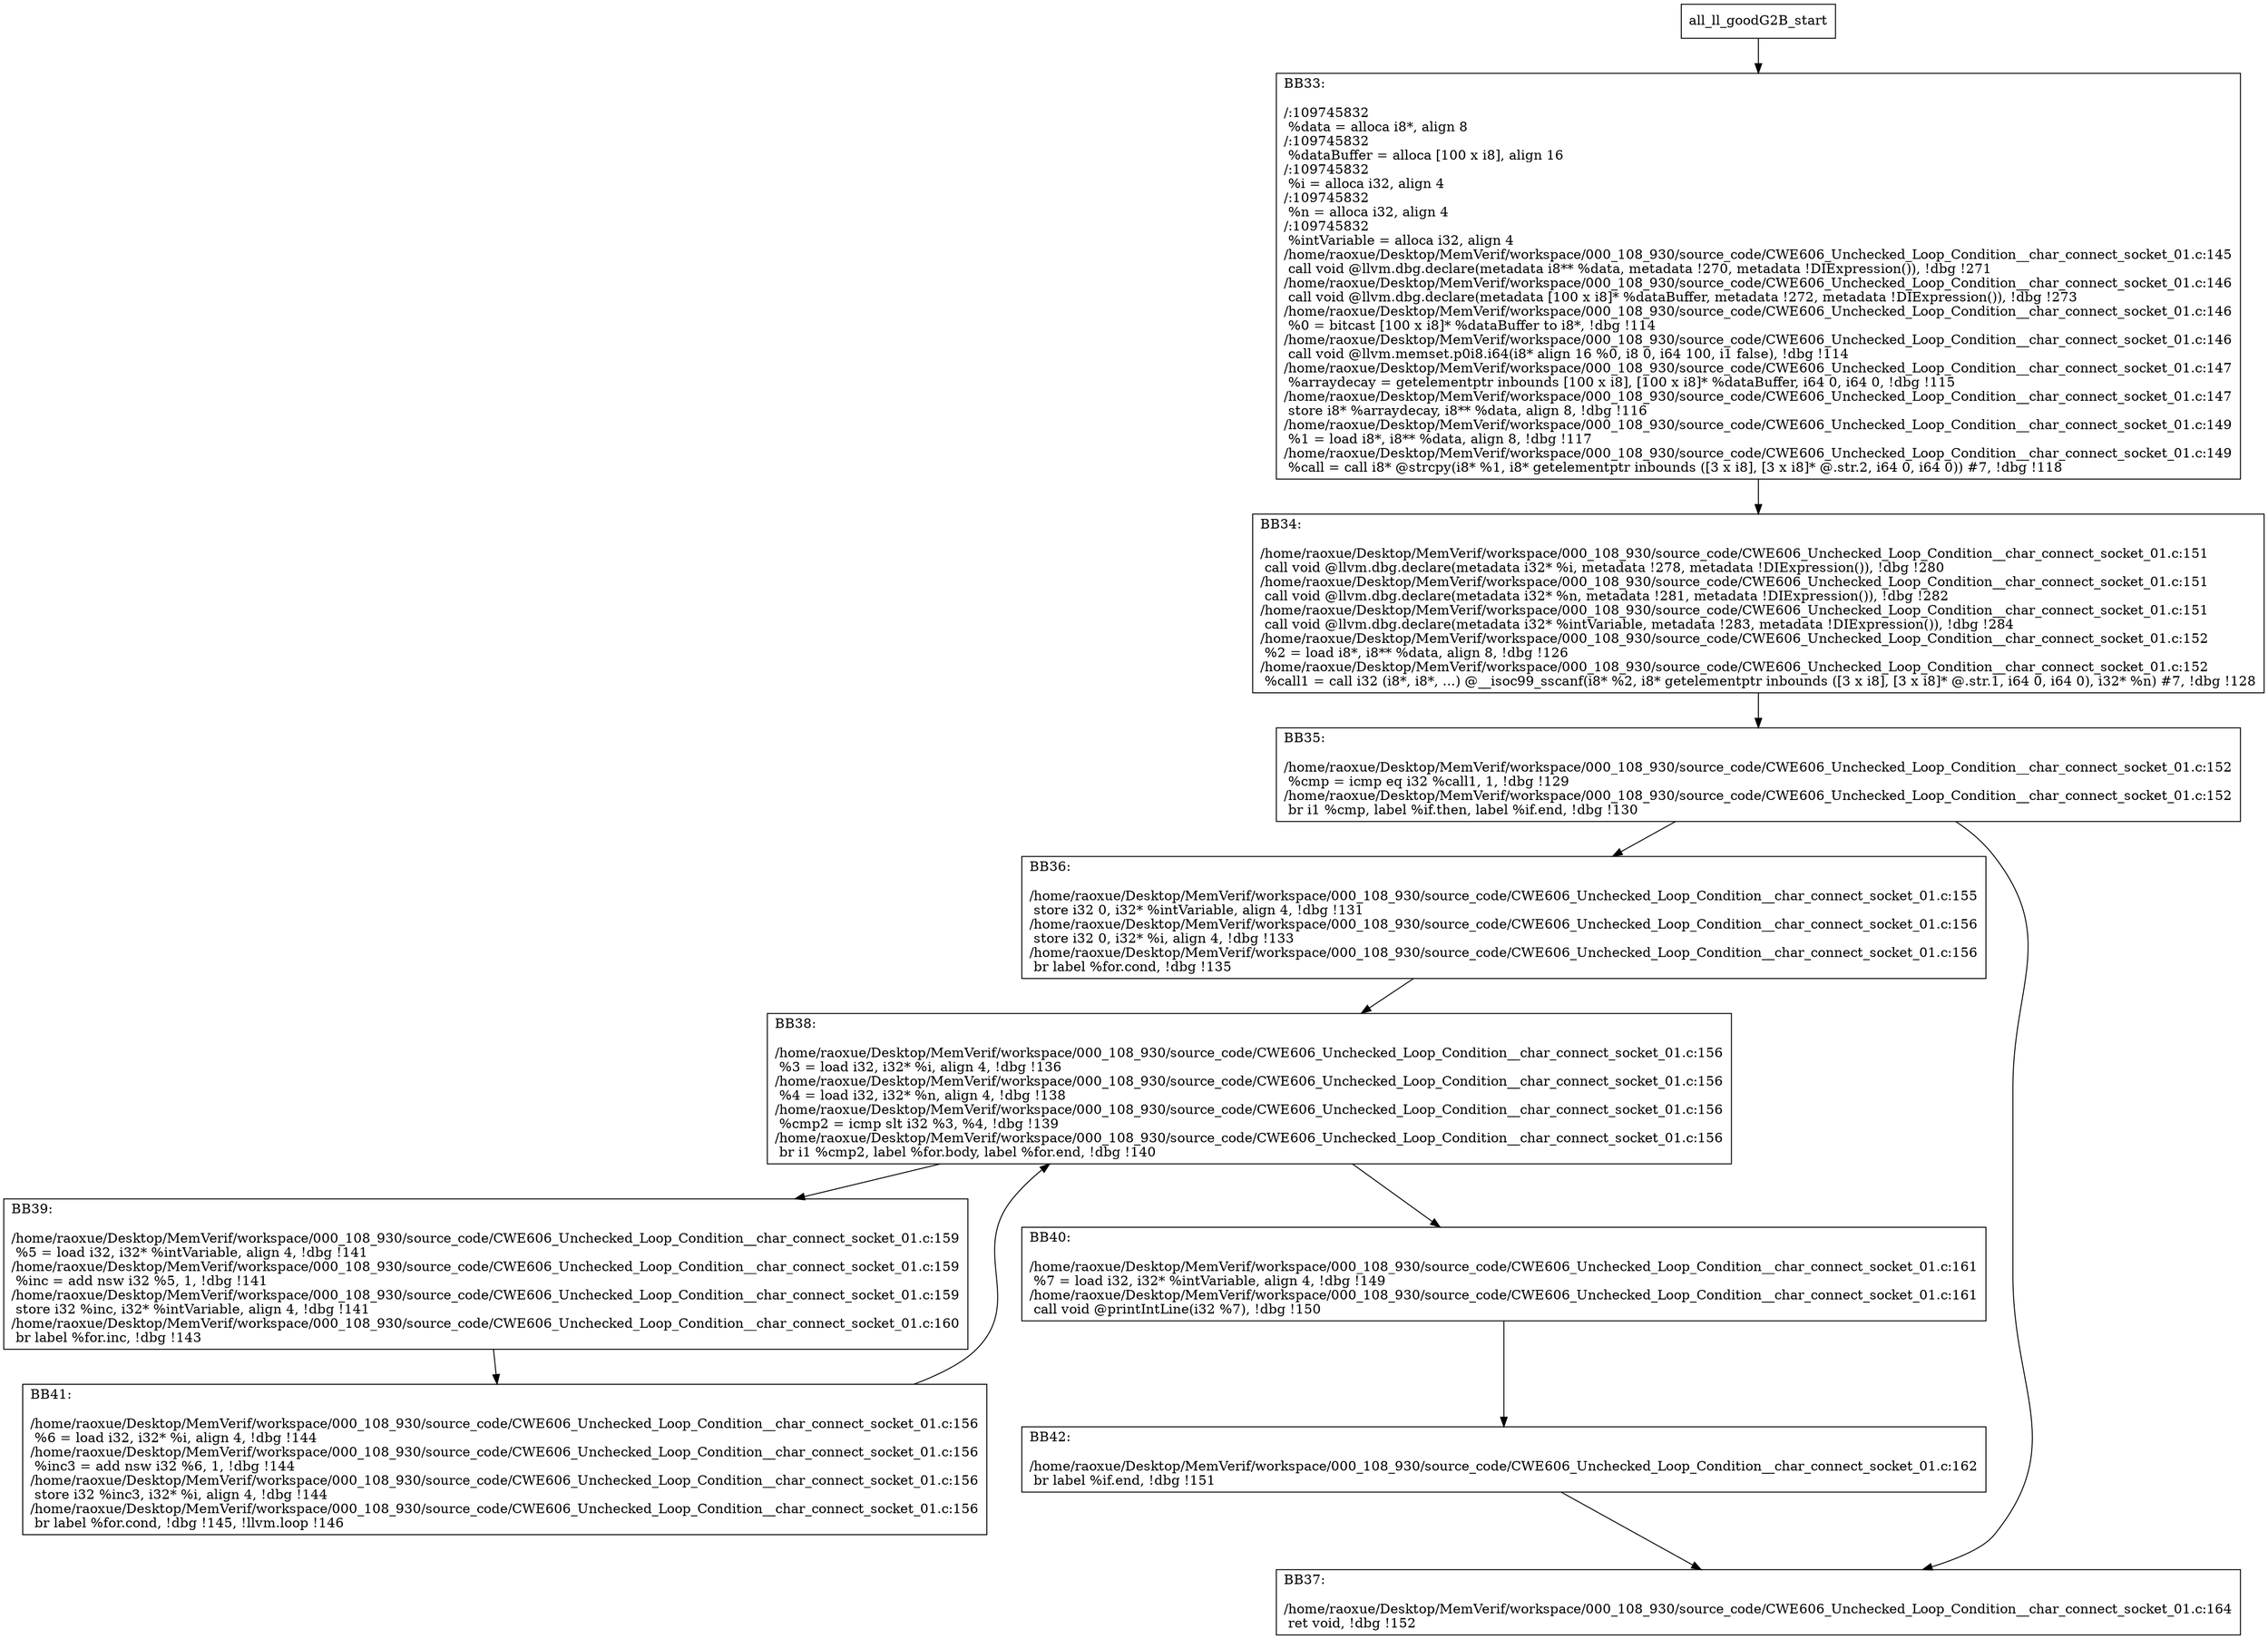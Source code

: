 digraph "CFG for'all_ll_goodG2B' function" {
	BBall_ll_goodG2B_start[shape=record,label="{all_ll_goodG2B_start}"];
	BBall_ll_goodG2B_start-> all_ll_goodG2BBB33;
	all_ll_goodG2BBB33 [shape=record, label="{BB33:\l\l/:109745832\l
  %data = alloca i8*, align 8\l
/:109745832\l
  %dataBuffer = alloca [100 x i8], align 16\l
/:109745832\l
  %i = alloca i32, align 4\l
/:109745832\l
  %n = alloca i32, align 4\l
/:109745832\l
  %intVariable = alloca i32, align 4\l
/home/raoxue/Desktop/MemVerif/workspace/000_108_930/source_code/CWE606_Unchecked_Loop_Condition__char_connect_socket_01.c:145\l
  call void @llvm.dbg.declare(metadata i8** %data, metadata !270, metadata !DIExpression()), !dbg !271\l
/home/raoxue/Desktop/MemVerif/workspace/000_108_930/source_code/CWE606_Unchecked_Loop_Condition__char_connect_socket_01.c:146\l
  call void @llvm.dbg.declare(metadata [100 x i8]* %dataBuffer, metadata !272, metadata !DIExpression()), !dbg !273\l
/home/raoxue/Desktop/MemVerif/workspace/000_108_930/source_code/CWE606_Unchecked_Loop_Condition__char_connect_socket_01.c:146\l
  %0 = bitcast [100 x i8]* %dataBuffer to i8*, !dbg !114\l
/home/raoxue/Desktop/MemVerif/workspace/000_108_930/source_code/CWE606_Unchecked_Loop_Condition__char_connect_socket_01.c:146\l
  call void @llvm.memset.p0i8.i64(i8* align 16 %0, i8 0, i64 100, i1 false), !dbg !114\l
/home/raoxue/Desktop/MemVerif/workspace/000_108_930/source_code/CWE606_Unchecked_Loop_Condition__char_connect_socket_01.c:147\l
  %arraydecay = getelementptr inbounds [100 x i8], [100 x i8]* %dataBuffer, i64 0, i64 0, !dbg !115\l
/home/raoxue/Desktop/MemVerif/workspace/000_108_930/source_code/CWE606_Unchecked_Loop_Condition__char_connect_socket_01.c:147\l
  store i8* %arraydecay, i8** %data, align 8, !dbg !116\l
/home/raoxue/Desktop/MemVerif/workspace/000_108_930/source_code/CWE606_Unchecked_Loop_Condition__char_connect_socket_01.c:149\l
  %1 = load i8*, i8** %data, align 8, !dbg !117\l
/home/raoxue/Desktop/MemVerif/workspace/000_108_930/source_code/CWE606_Unchecked_Loop_Condition__char_connect_socket_01.c:149\l
  %call = call i8* @strcpy(i8* %1, i8* getelementptr inbounds ([3 x i8], [3 x i8]* @.str.2, i64 0, i64 0)) #7, !dbg !118\l
}"];
	all_ll_goodG2BBB33-> all_ll_goodG2BBB34;
	all_ll_goodG2BBB34 [shape=record, label="{BB34:\l\l/home/raoxue/Desktop/MemVerif/workspace/000_108_930/source_code/CWE606_Unchecked_Loop_Condition__char_connect_socket_01.c:151\l
  call void @llvm.dbg.declare(metadata i32* %i, metadata !278, metadata !DIExpression()), !dbg !280\l
/home/raoxue/Desktop/MemVerif/workspace/000_108_930/source_code/CWE606_Unchecked_Loop_Condition__char_connect_socket_01.c:151\l
  call void @llvm.dbg.declare(metadata i32* %n, metadata !281, metadata !DIExpression()), !dbg !282\l
/home/raoxue/Desktop/MemVerif/workspace/000_108_930/source_code/CWE606_Unchecked_Loop_Condition__char_connect_socket_01.c:151\l
  call void @llvm.dbg.declare(metadata i32* %intVariable, metadata !283, metadata !DIExpression()), !dbg !284\l
/home/raoxue/Desktop/MemVerif/workspace/000_108_930/source_code/CWE606_Unchecked_Loop_Condition__char_connect_socket_01.c:152\l
  %2 = load i8*, i8** %data, align 8, !dbg !126\l
/home/raoxue/Desktop/MemVerif/workspace/000_108_930/source_code/CWE606_Unchecked_Loop_Condition__char_connect_socket_01.c:152\l
  %call1 = call i32 (i8*, i8*, ...) @__isoc99_sscanf(i8* %2, i8* getelementptr inbounds ([3 x i8], [3 x i8]* @.str.1, i64 0, i64 0), i32* %n) #7, !dbg !128\l
}"];
	all_ll_goodG2BBB34-> all_ll_goodG2BBB35;
	all_ll_goodG2BBB35 [shape=record, label="{BB35:\l\l/home/raoxue/Desktop/MemVerif/workspace/000_108_930/source_code/CWE606_Unchecked_Loop_Condition__char_connect_socket_01.c:152\l
  %cmp = icmp eq i32 %call1, 1, !dbg !129\l
/home/raoxue/Desktop/MemVerif/workspace/000_108_930/source_code/CWE606_Unchecked_Loop_Condition__char_connect_socket_01.c:152\l
  br i1 %cmp, label %if.then, label %if.end, !dbg !130\l
}"];
	all_ll_goodG2BBB35-> all_ll_goodG2BBB36;
	all_ll_goodG2BBB35-> all_ll_goodG2BBB37;
	all_ll_goodG2BBB36 [shape=record, label="{BB36:\l\l/home/raoxue/Desktop/MemVerif/workspace/000_108_930/source_code/CWE606_Unchecked_Loop_Condition__char_connect_socket_01.c:155\l
  store i32 0, i32* %intVariable, align 4, !dbg !131\l
/home/raoxue/Desktop/MemVerif/workspace/000_108_930/source_code/CWE606_Unchecked_Loop_Condition__char_connect_socket_01.c:156\l
  store i32 0, i32* %i, align 4, !dbg !133\l
/home/raoxue/Desktop/MemVerif/workspace/000_108_930/source_code/CWE606_Unchecked_Loop_Condition__char_connect_socket_01.c:156\l
  br label %for.cond, !dbg !135\l
}"];
	all_ll_goodG2BBB36-> all_ll_goodG2BBB38;
	all_ll_goodG2BBB38 [shape=record, label="{BB38:\l\l/home/raoxue/Desktop/MemVerif/workspace/000_108_930/source_code/CWE606_Unchecked_Loop_Condition__char_connect_socket_01.c:156\l
  %3 = load i32, i32* %i, align 4, !dbg !136\l
/home/raoxue/Desktop/MemVerif/workspace/000_108_930/source_code/CWE606_Unchecked_Loop_Condition__char_connect_socket_01.c:156\l
  %4 = load i32, i32* %n, align 4, !dbg !138\l
/home/raoxue/Desktop/MemVerif/workspace/000_108_930/source_code/CWE606_Unchecked_Loop_Condition__char_connect_socket_01.c:156\l
  %cmp2 = icmp slt i32 %3, %4, !dbg !139\l
/home/raoxue/Desktop/MemVerif/workspace/000_108_930/source_code/CWE606_Unchecked_Loop_Condition__char_connect_socket_01.c:156\l
  br i1 %cmp2, label %for.body, label %for.end, !dbg !140\l
}"];
	all_ll_goodG2BBB38-> all_ll_goodG2BBB39;
	all_ll_goodG2BBB38-> all_ll_goodG2BBB40;
	all_ll_goodG2BBB39 [shape=record, label="{BB39:\l\l/home/raoxue/Desktop/MemVerif/workspace/000_108_930/source_code/CWE606_Unchecked_Loop_Condition__char_connect_socket_01.c:159\l
  %5 = load i32, i32* %intVariable, align 4, !dbg !141\l
/home/raoxue/Desktop/MemVerif/workspace/000_108_930/source_code/CWE606_Unchecked_Loop_Condition__char_connect_socket_01.c:159\l
  %inc = add nsw i32 %5, 1, !dbg !141\l
/home/raoxue/Desktop/MemVerif/workspace/000_108_930/source_code/CWE606_Unchecked_Loop_Condition__char_connect_socket_01.c:159\l
  store i32 %inc, i32* %intVariable, align 4, !dbg !141\l
/home/raoxue/Desktop/MemVerif/workspace/000_108_930/source_code/CWE606_Unchecked_Loop_Condition__char_connect_socket_01.c:160\l
  br label %for.inc, !dbg !143\l
}"];
	all_ll_goodG2BBB39-> all_ll_goodG2BBB41;
	all_ll_goodG2BBB41 [shape=record, label="{BB41:\l\l/home/raoxue/Desktop/MemVerif/workspace/000_108_930/source_code/CWE606_Unchecked_Loop_Condition__char_connect_socket_01.c:156\l
  %6 = load i32, i32* %i, align 4, !dbg !144\l
/home/raoxue/Desktop/MemVerif/workspace/000_108_930/source_code/CWE606_Unchecked_Loop_Condition__char_connect_socket_01.c:156\l
  %inc3 = add nsw i32 %6, 1, !dbg !144\l
/home/raoxue/Desktop/MemVerif/workspace/000_108_930/source_code/CWE606_Unchecked_Loop_Condition__char_connect_socket_01.c:156\l
  store i32 %inc3, i32* %i, align 4, !dbg !144\l
/home/raoxue/Desktop/MemVerif/workspace/000_108_930/source_code/CWE606_Unchecked_Loop_Condition__char_connect_socket_01.c:156\l
  br label %for.cond, !dbg !145, !llvm.loop !146\l
}"];
	all_ll_goodG2BBB41-> all_ll_goodG2BBB38;
	all_ll_goodG2BBB40 [shape=record, label="{BB40:\l\l/home/raoxue/Desktop/MemVerif/workspace/000_108_930/source_code/CWE606_Unchecked_Loop_Condition__char_connect_socket_01.c:161\l
  %7 = load i32, i32* %intVariable, align 4, !dbg !149\l
/home/raoxue/Desktop/MemVerif/workspace/000_108_930/source_code/CWE606_Unchecked_Loop_Condition__char_connect_socket_01.c:161\l
  call void @printIntLine(i32 %7), !dbg !150\l
}"];
	all_ll_goodG2BBB40-> all_ll_goodG2BBB42;
	all_ll_goodG2BBB42 [shape=record, label="{BB42:\l\l/home/raoxue/Desktop/MemVerif/workspace/000_108_930/source_code/CWE606_Unchecked_Loop_Condition__char_connect_socket_01.c:162\l
  br label %if.end, !dbg !151\l
}"];
	all_ll_goodG2BBB42-> all_ll_goodG2BBB37;
	all_ll_goodG2BBB37 [shape=record, label="{BB37:\l\l/home/raoxue/Desktop/MemVerif/workspace/000_108_930/source_code/CWE606_Unchecked_Loop_Condition__char_connect_socket_01.c:164\l
  ret void, !dbg !152\l
}"];
}
